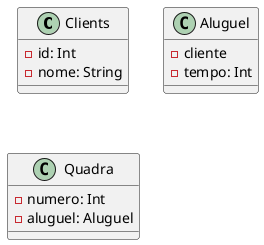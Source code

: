 @startuml ginasio
class Clients {
  - id: Int
  - nome: String
}

class Aluguel {
  - cliente
  - tempo: Int
}

class Quadra {
  - numero: Int
  - aluguel: Aluguel
}
@enduml